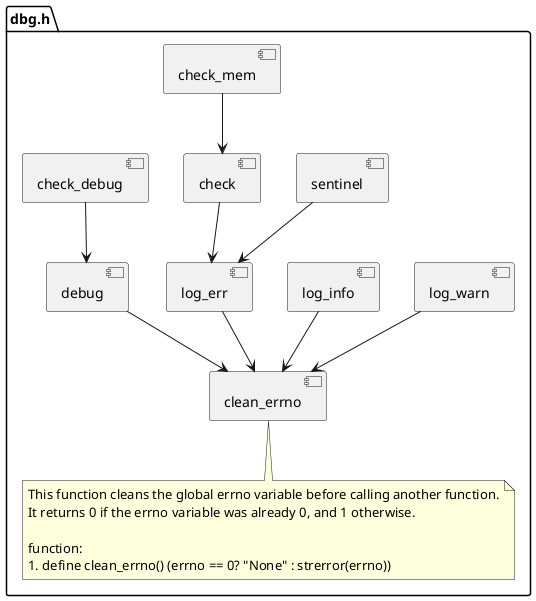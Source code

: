 @startuml

!define AWESOME

package "dbg.h" {
  [debug]
  [clean_errno]
  [log_err]
  [log_warn]
  [log_info]
  [check]
  [sentinel]
  [check_mem]
  [check_debug]

    note bottom of clean_errno
    This function cleans the global errno variable before calling another function.
    It returns 0 if the errno variable was already 0, and 1 otherwise.

    function:
    #define clean_errno() (errno == 0? "None" : strerror(errno))
    end note
}

debug -down-> clean_errno
log_err -down-> clean_errno
log_warn -down-> clean_errno
log_info -down-> clean_errno
check -down-> log_err
' check -down-> clean_errno
sentinel -down-> log_err
check_mem -down-> check
check_debug -down-> debug
' check_debug -down-> clean_errno




@enduml